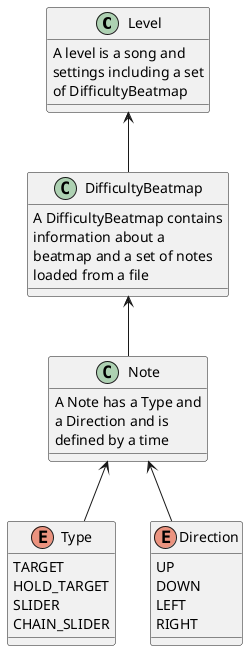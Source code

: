 @startuml
class Level {
    A level is a song and\nsettings including a set\nof DifficultyBeatmap
}

class DifficultyBeatmap {
    A DifficultyBeatmap contains\ninformation about a\nbeatmap and a set of notes\nloaded from a file
}

class Note {
    A Note has a Type and\na Direction and is\ndefined by a time
}

enum Type {
    TARGET
    HOLD_TARGET
    SLIDER
    CHAIN_SLIDER
}

enum Direction {
    UP
    DOWN
    LEFT
    RIGHT
}

Note <-- Type
Note <-- Direction
DifficultyBeatmap <-- Note
Level <-- DifficultyBeatmap
@enduml